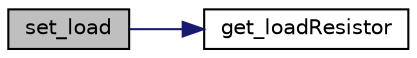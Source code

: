 digraph "set_load"
{
 // INTERACTIVE_SVG=YES
  edge [fontname="Helvetica",fontsize="10",labelfontname="Helvetica",labelfontsize="10"];
  node [fontname="Helvetica",fontsize="10",shape=record];
  rankdir="LR";
  Node16 [label="set_load",height=0.2,width=0.4,color="black", fillcolor="grey75", style="filled", fontcolor="black"];
  Node16 -> Node17 [color="midnightblue",fontsize="10",style="solid",fontname="Helvetica"];
  Node17 [label="get_loadResistor",height=0.2,width=0.4,color="black", fillcolor="white", style="filled",URL="$battery_8c.html#a06e298be9e490fce2bf154f8a35887e4",tooltip="get the load resisitance "];
}
